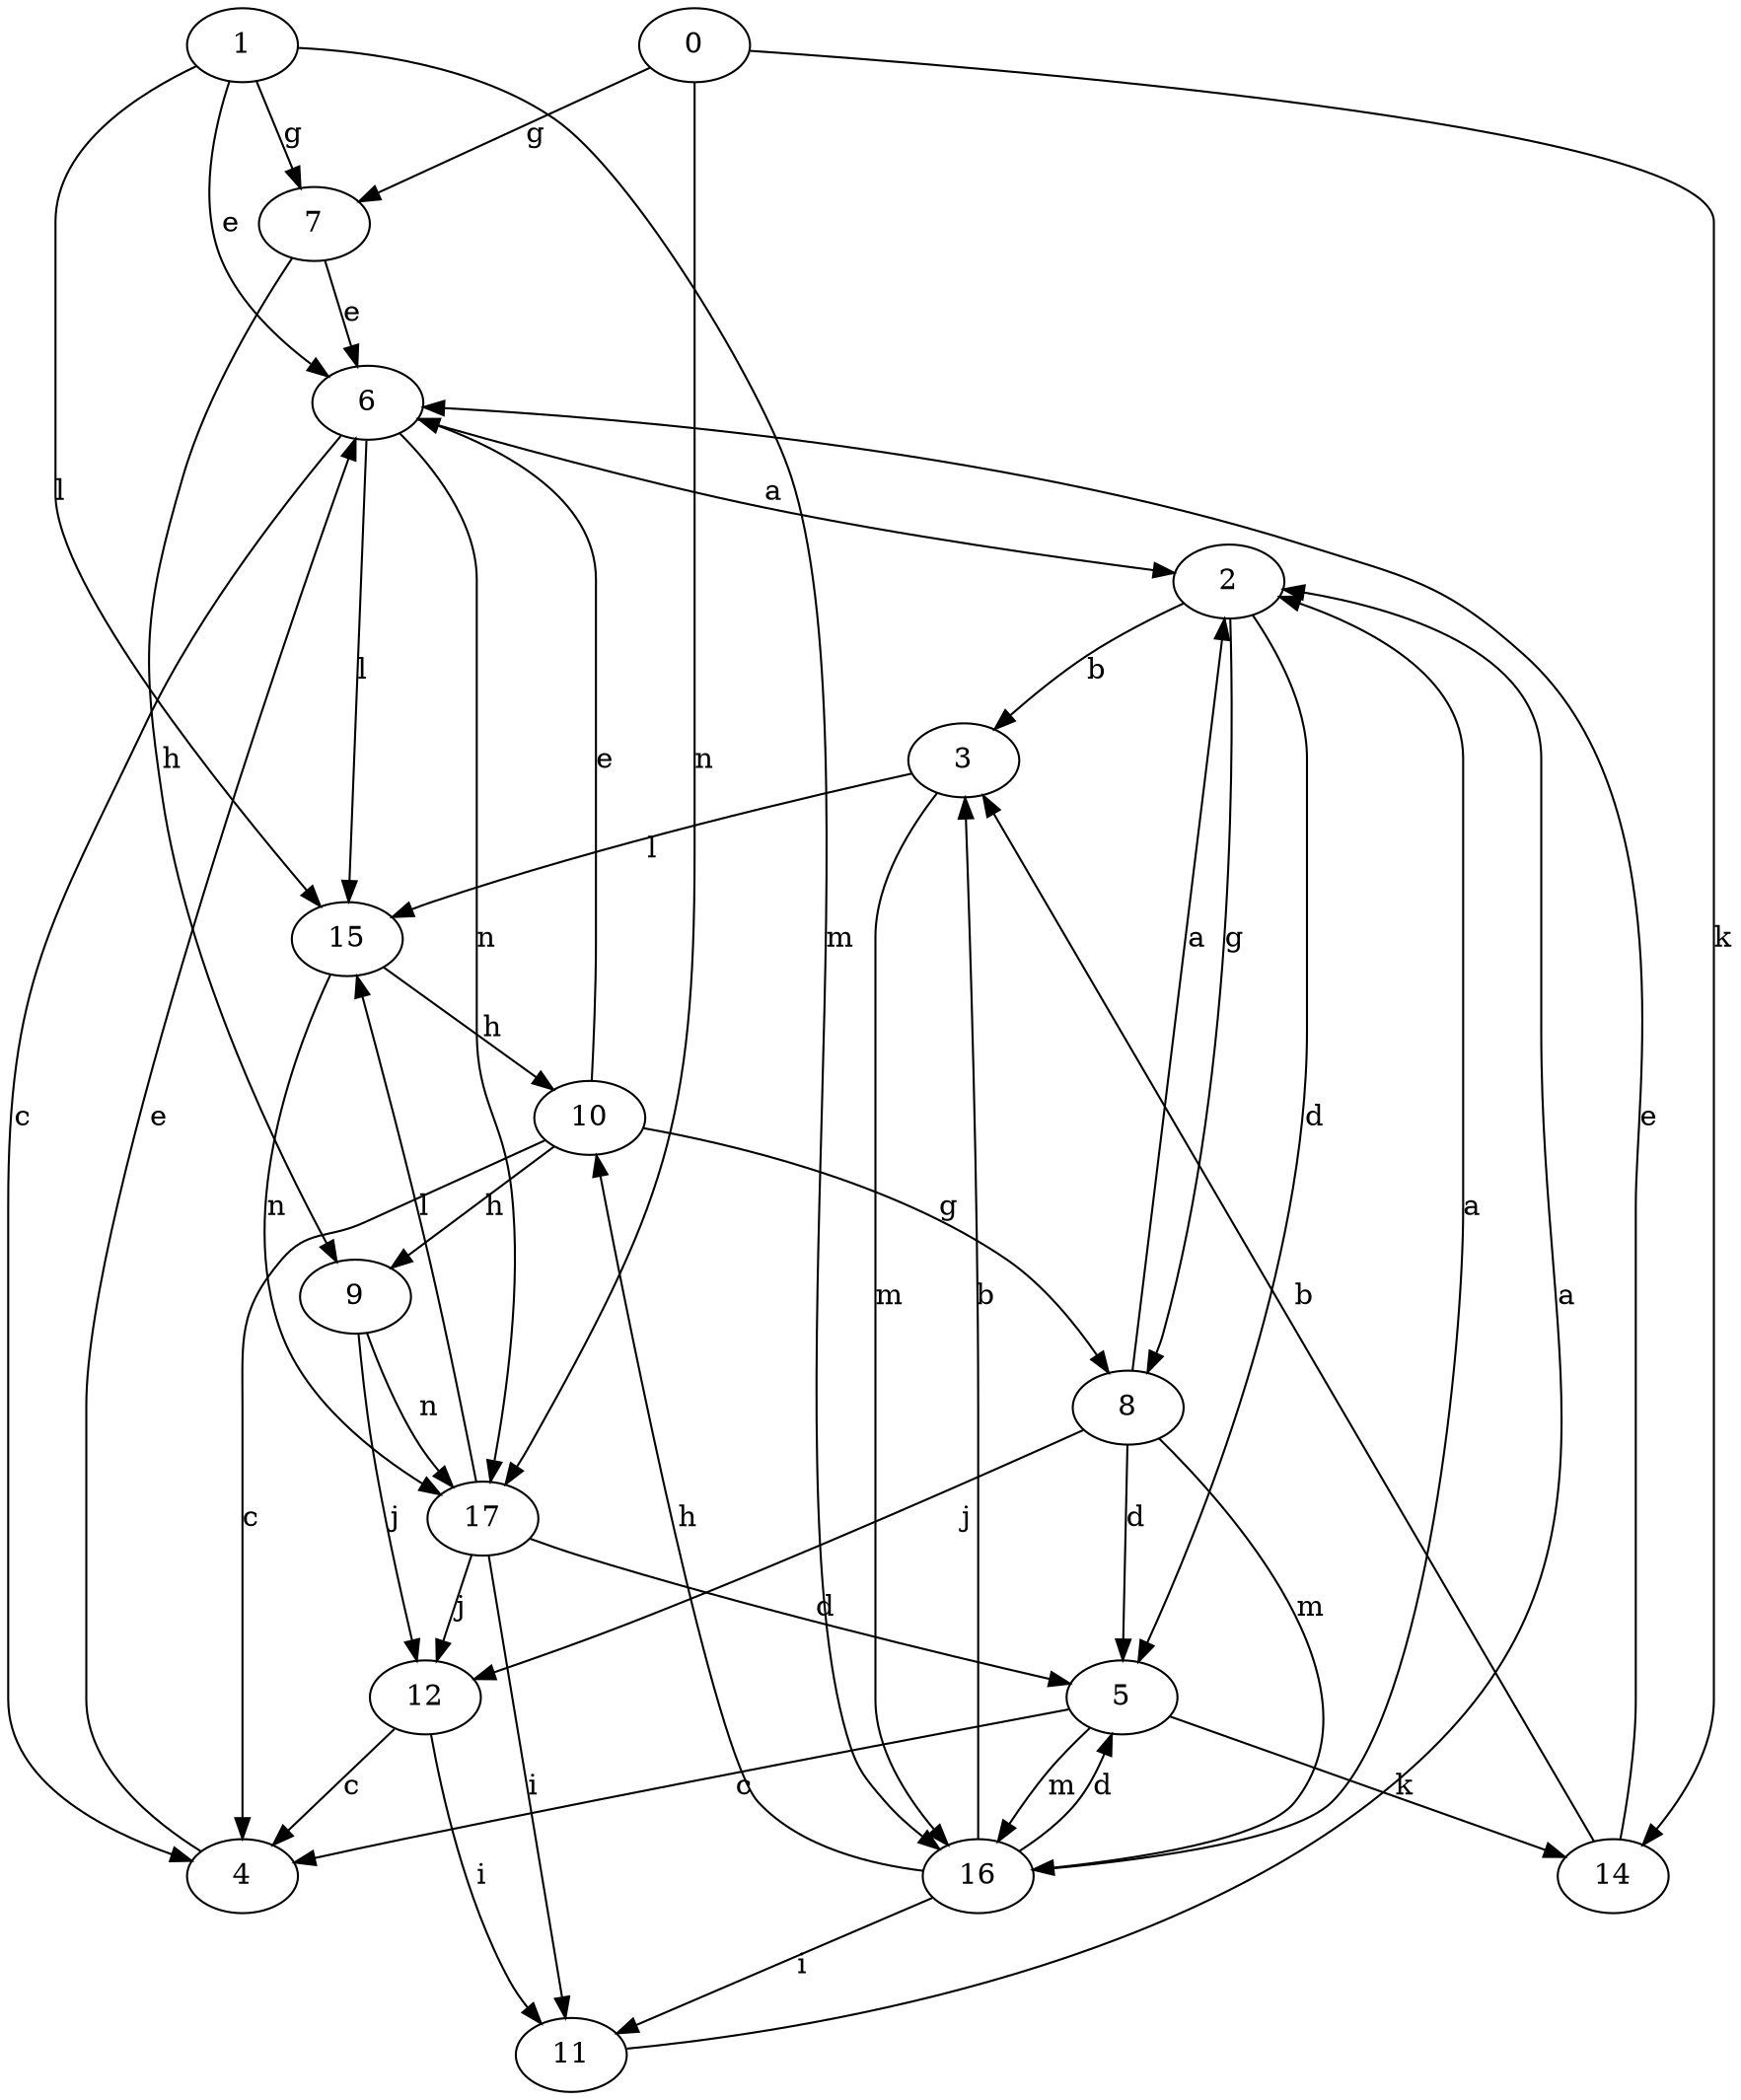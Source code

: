 strict digraph  {
1;
2;
0;
3;
4;
5;
6;
7;
8;
9;
10;
11;
12;
14;
15;
16;
17;
1 -> 6  [label=e];
1 -> 7  [label=g];
1 -> 15  [label=l];
1 -> 16  [label=m];
2 -> 3  [label=b];
2 -> 5  [label=d];
2 -> 8  [label=g];
0 -> 7  [label=g];
0 -> 14  [label=k];
0 -> 17  [label=n];
3 -> 15  [label=l];
3 -> 16  [label=m];
4 -> 6  [label=e];
5 -> 4  [label=c];
5 -> 14  [label=k];
5 -> 16  [label=m];
6 -> 2  [label=a];
6 -> 4  [label=c];
6 -> 15  [label=l];
6 -> 17  [label=n];
7 -> 6  [label=e];
7 -> 9  [label=h];
8 -> 2  [label=a];
8 -> 5  [label=d];
8 -> 12  [label=j];
8 -> 16  [label=m];
9 -> 12  [label=j];
9 -> 17  [label=n];
10 -> 4  [label=c];
10 -> 6  [label=e];
10 -> 8  [label=g];
10 -> 9  [label=h];
11 -> 2  [label=a];
12 -> 4  [label=c];
12 -> 11  [label=i];
14 -> 3  [label=b];
14 -> 6  [label=e];
15 -> 10  [label=h];
15 -> 17  [label=n];
16 -> 2  [label=a];
16 -> 3  [label=b];
16 -> 5  [label=d];
16 -> 10  [label=h];
16 -> 11  [label=i];
17 -> 5  [label=d];
17 -> 11  [label=i];
17 -> 12  [label=j];
17 -> 15  [label=l];
}
